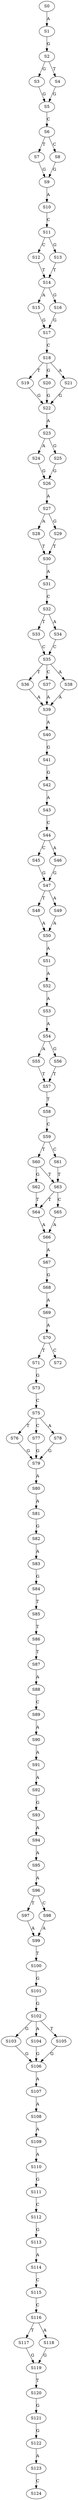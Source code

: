 strict digraph  {
	S0 -> S1 [ label = A ];
	S1 -> S2 [ label = G ];
	S2 -> S3 [ label = G ];
	S2 -> S4 [ label = T ];
	S3 -> S5 [ label = G ];
	S4 -> S5 [ label = G ];
	S5 -> S6 [ label = C ];
	S6 -> S7 [ label = T ];
	S6 -> S8 [ label = C ];
	S7 -> S9 [ label = G ];
	S8 -> S9 [ label = G ];
	S9 -> S10 [ label = A ];
	S10 -> S11 [ label = C ];
	S11 -> S12 [ label = C ];
	S11 -> S13 [ label = G ];
	S12 -> S14 [ label = T ];
	S13 -> S14 [ label = T ];
	S14 -> S15 [ label = A ];
	S14 -> S16 [ label = G ];
	S15 -> S17 [ label = G ];
	S16 -> S17 [ label = G ];
	S17 -> S18 [ label = C ];
	S18 -> S19 [ label = T ];
	S18 -> S20 [ label = G ];
	S18 -> S21 [ label = A ];
	S19 -> S22 [ label = G ];
	S20 -> S22 [ label = G ];
	S21 -> S22 [ label = G ];
	S22 -> S23 [ label = A ];
	S23 -> S24 [ label = A ];
	S23 -> S25 [ label = G ];
	S24 -> S26 [ label = G ];
	S25 -> S26 [ label = G ];
	S26 -> S27 [ label = A ];
	S27 -> S28 [ label = A ];
	S27 -> S29 [ label = G ];
	S28 -> S30 [ label = T ];
	S29 -> S30 [ label = T ];
	S30 -> S31 [ label = A ];
	S31 -> S32 [ label = C ];
	S32 -> S33 [ label = T ];
	S32 -> S34 [ label = A ];
	S33 -> S35 [ label = C ];
	S34 -> S35 [ label = C ];
	S35 -> S36 [ label = T ];
	S35 -> S37 [ label = C ];
	S35 -> S38 [ label = A ];
	S36 -> S39 [ label = A ];
	S37 -> S39 [ label = A ];
	S38 -> S39 [ label = A ];
	S39 -> S40 [ label = A ];
	S40 -> S41 [ label = G ];
	S41 -> S42 [ label = G ];
	S42 -> S43 [ label = A ];
	S43 -> S44 [ label = C ];
	S44 -> S45 [ label = C ];
	S44 -> S46 [ label = A ];
	S45 -> S47 [ label = G ];
	S46 -> S47 [ label = G ];
	S47 -> S48 [ label = T ];
	S47 -> S49 [ label = A ];
	S48 -> S50 [ label = A ];
	S49 -> S50 [ label = A ];
	S50 -> S51 [ label = A ];
	S51 -> S52 [ label = A ];
	S52 -> S53 [ label = A ];
	S53 -> S54 [ label = A ];
	S54 -> S55 [ label = A ];
	S54 -> S56 [ label = G ];
	S55 -> S57 [ label = T ];
	S56 -> S57 [ label = T ];
	S57 -> S58 [ label = T ];
	S58 -> S59 [ label = C ];
	S59 -> S60 [ label = T ];
	S59 -> S61 [ label = C ];
	S60 -> S62 [ label = G ];
	S60 -> S63 [ label = T ];
	S61 -> S63 [ label = T ];
	S62 -> S64 [ label = T ];
	S63 -> S65 [ label = C ];
	S63 -> S64 [ label = T ];
	S64 -> S66 [ label = A ];
	S65 -> S66 [ label = A ];
	S66 -> S67 [ label = A ];
	S67 -> S68 [ label = G ];
	S68 -> S69 [ label = A ];
	S69 -> S70 [ label = A ];
	S70 -> S71 [ label = T ];
	S70 -> S72 [ label = C ];
	S71 -> S73 [ label = G ];
	S73 -> S75 [ label = C ];
	S75 -> S76 [ label = T ];
	S75 -> S77 [ label = C ];
	S75 -> S78 [ label = A ];
	S76 -> S79 [ label = G ];
	S77 -> S79 [ label = G ];
	S78 -> S79 [ label = G ];
	S79 -> S80 [ label = A ];
	S80 -> S81 [ label = A ];
	S81 -> S82 [ label = G ];
	S82 -> S83 [ label = A ];
	S83 -> S84 [ label = G ];
	S84 -> S85 [ label = T ];
	S85 -> S86 [ label = T ];
	S86 -> S87 [ label = T ];
	S87 -> S88 [ label = A ];
	S88 -> S89 [ label = C ];
	S89 -> S90 [ label = A ];
	S90 -> S91 [ label = A ];
	S91 -> S92 [ label = A ];
	S92 -> S93 [ label = G ];
	S93 -> S94 [ label = A ];
	S94 -> S95 [ label = A ];
	S95 -> S96 [ label = A ];
	S96 -> S97 [ label = T ];
	S96 -> S98 [ label = C ];
	S97 -> S99 [ label = A ];
	S98 -> S99 [ label = A ];
	S99 -> S100 [ label = T ];
	S100 -> S101 [ label = G ];
	S101 -> S102 [ label = G ];
	S102 -> S103 [ label = G ];
	S102 -> S104 [ label = A ];
	S102 -> S105 [ label = T ];
	S103 -> S106 [ label = G ];
	S104 -> S106 [ label = G ];
	S105 -> S106 [ label = G ];
	S106 -> S107 [ label = A ];
	S107 -> S108 [ label = A ];
	S108 -> S109 [ label = A ];
	S109 -> S110 [ label = A ];
	S110 -> S111 [ label = G ];
	S111 -> S112 [ label = C ];
	S112 -> S113 [ label = G ];
	S113 -> S114 [ label = A ];
	S114 -> S115 [ label = C ];
	S115 -> S116 [ label = C ];
	S116 -> S117 [ label = T ];
	S116 -> S118 [ label = A ];
	S117 -> S119 [ label = G ];
	S118 -> S119 [ label = G ];
	S119 -> S120 [ label = T ];
	S120 -> S121 [ label = G ];
	S121 -> S122 [ label = G ];
	S122 -> S123 [ label = A ];
	S123 -> S124 [ label = C ];
}
